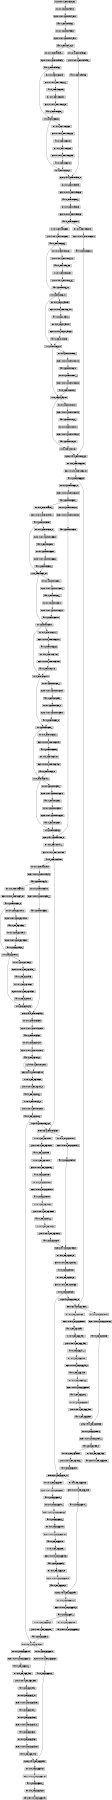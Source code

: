 digraph {
	graph [size="12,12"]
	node [align=left fontname=monospace fontsize=10 height=0.2 ranksep=0.1 shape=box style=filled]
	"QuantStub-140281762234816"
	"Conv2d-140281720939712"
	"BatchNorm2d-140281720940000"
	"ReLU-140281720939616"
	"Conv2d-140281720939520"
	"BatchNorm2d-140281720940912"
	"ReLU-140281720941248"
	"Conv2d-140281720938944"
	"BatchNorm2d-140281720938896"
	"ReLU-140281720939856"
	"Conv2d-140281720856192"
	"BatchNorm2d-140281720856144"
	"ReLU-140281720856336"
	"Conv2d-140281720855904"
	"BatchNorm2d-140281720856432"
	"ReLU-140281720856384"
	"Add-140281720853552"
	"Conv2d-140281720855520"
	"BatchNorm2d-140281720856240"
	"ReLU-140281720856000"
	"Conv2d-140281720855616"
	"BatchNorm2d-140281720856096"
	"ReLU-140281720855760"
	"Add-140281720852640"
	"CatChannel-140281720938848"
	"Conv2d-140281720938992"
	"BatchNorm2d-140281720938560"
	"ReLU-140281720853264"
	"Conv2d-140281720938608"
	"BatchNorm2d-140281720938752"
	"ReLU-140281720853120"
	"Conv2d-140281720855328"
	"BatchNorm2d-140281720855136"
	"ReLU-140281720855664"
	"Conv2d-140281720854224"
	"BatchNorm2d-140281720854176"
	"ReLU-140281720854368"
	"Conv2d-140281720854320"
	"BatchNorm2d-140281720854464"
	"ReLU-140281720854416"
	"Add-140281720855472"
	"Conv2d-140284214093232"
	"BatchNorm2d-140281720854272"
	"ReLU-140284214093184"
	"Conv2d-140284214092272"
	"BatchNorm2d-140284214092560"
	"ReLU-140284214092896"
	"Add-140281720854512"
	"Conv2d-140281721122384"
	"BatchNorm2d-140281721121760"
	"ReLU-140281721122672"
	"Conv2d-140281721122144"
	"BatchNorm2d-140281721122528"
	"ReLU-140281721120896"
	"Add-140284214095728"
	"Conv2d-140281721120272"
	"BatchNorm2d-140281721122192"
	"ReLU-140281721120464"
	"Conv2d-140281721121184"
	"BatchNorm2d-140281721119600"
	"ReLU-140281721122480"
	"Add-140281721120752"
	"CatChannel-140281720854848"
	"Conv2d-140281720855280"
	"BatchNorm2d-140281720856480"
	"ReLU-140281720855568"
	"Conv2d-140281720855040"
	"BatchNorm2d-140281720854800"
	"ReLU-140281720855184"
	"Conv2d-140281721120224"
	"BatchNorm2d-140281721119024"
	"ReLU-140281721118832"
	"Conv2d-140281721251248"
	"BatchNorm2d-140281721253360"
	"ReLU-140281721253072"
	"Conv2d-140281721251632"
	"BatchNorm2d-140281721253552"
	"ReLU-140281721253024"
	"Add-140281721252400"
	"Conv2d-140281721250864"
	"BatchNorm2d-140281721251824"
	"ReLU-140281721252544"
	"Conv2d-140281721250672"
	"BatchNorm2d-140281721253408"
	"ReLU-140281721252112"
	"Add-140281721251920"
	"Conv2d-140281720156704"
	"BatchNorm2d-140281720156272"
	"ReLU-140281720156656"
	"Conv2d-140281720157136"
	"BatchNorm2d-140281720157808"
	"ReLU-140281720157712"
	"Add-140281721250720"
	"Conv2d-140281720158144"
	"BatchNorm2d-140281720157280"
	"ReLU-140281720158096"
	"Conv2d-140281720158240"
	"BatchNorm2d-140281720158000"
	"ReLU-140281720158048"
	"Add-140281720158384"
	"Conv2d-140281720158624"
	"BatchNorm2d-140281720158192"
	"ReLU-140281720158336"
	"Conv2d-140281720158720"
	"BatchNorm2d-140281720157952"
	"ReLU-140281720158480"
	"Add-140281720157904"
	"Conv2d-140281720159104"
	"BatchNorm2d-140281720158672"
	"ReLU-140281720158816"
	"Conv2d-140281720159200"
	"BatchNorm2d-140281720158432"
	"ReLU-140281720158960"
	"Add-140281720159056"
	"CatChannel-140281721122048"
	"Conv2d-140281721119744"
	"BatchNorm2d-140281721121328"
	"ReLU-140281721119888"
	"Conv2d-140281721119120"
	"BatchNorm2d-140281721119696"
	"ReLU-140281721252496"
	"Conv2d-140281720159296"
	"BatchNorm2d-140281720159488"
	"ReLU-140281720159248"
	"Conv2d-140284266729776"
	"BatchNorm2d-140284266729728"
	"ReLU-140284266729536"
	"Conv2d-140284266729872"
	"BatchNorm2d-140284266729632"
	"ReLU-140284266729584"
	"Add-140284266730016"
	"Conv2d-140284266730256"
	"BatchNorm2d-140284266729824"
	"ReLU-140284266729968"
	"Conv2d-140284266730352"
	"BatchNorm2d-140284266729680"
	"ReLU-140284266730112"
	"Add-140284266730496"
	"CatChannel-140281720159968"
	"Conv2d-140281720159632"
	"BatchNorm2d-140281720158288"
	"ReLU-140281720159152"
	"Conv2d-140284266730400"
	"BatchNorm2d-140281720160016"
	"ReLU-140284266730640"
	"MaxPool2d-140281720160112"
	"CatChannel-140281720159728"
	"Conv2d-140284266730688"
	"BatchNorm2d-140284266730448"
	"ReLU-140284266730544"
	"Conv2d-140281720159440"
	"BatchNorm2d-140281720158768"
	"ReLU-140284266730064"
	"Upsample-140281720854752"
	"BstConcat-140281720159680"
	"Conv2d-140284266731120"
	"BatchNorm2d-140284266731072"
	"ReLU-140284266730880"
	"Conv2d-140284266732272"
	"BatchNorm2d-140284266732224"
	"ReLU-140284266732032"
	"Conv2d-140284266732368"
	"BatchNorm2d-140284266732128"
	"ReLU-140284266732080"
	"Conv2d-140284266732752"
	"BatchNorm2d-140284266732320"
	"ReLU-140284266732464"
	"Conv2d-140284266732848"
	"BatchNorm2d-140284266732176"
	"ReLU-140284266732608"
	"CatChannel-140284266731360"
	"Conv2d-140284266731408"
	"BatchNorm2d-140284266731024"
	"ReLU-140284266731312"
	"Conv2d-140284266732416"
	"BatchNorm2d-140284266731552"
	"ReLU-140284266730592"
	"Upsample-140284266731648"
	"BstConcat-140284266733184"
	"Conv2d-140284266732560"
	"BatchNorm2d-140284266733088"
	"ReLU-140284266732992"
	"Conv2d-140284266549984"
	"BatchNorm2d-140284266549936"
	"ReLU-140284266549744"
	"Conv2d-140284266550080"
	"BatchNorm2d-140284266549840"
	"ReLU-140284266549792"
	"Conv2d-140284266550464"
	"BatchNorm2d-140284266550032"
	"ReLU-140284266550176"
	"Conv2d-140284266550560"
	"BatchNorm2d-140284266549888"
	"ReLU-140284266550320"
	"CatChannel-140284266733232"
	"Conv2d-140284266733376"
	"BatchNorm2d-140284266732944"
	"ReLU-140284266733040"
	"Conv2d-140284266733280"
	"BatchNorm2d-140284266733424"
	"ReLU-140284266550128"
	"BstConcat-140284266733472"
	"Conv2d-140284266550800"
	"BatchNorm2d-140284266550656"
	"ReLU-140284266550224"
	"Conv2d-140284266551904"
	"BatchNorm2d-140284266551856"
	"ReLU-140284266551664"
	"Conv2d-140284266552000"
	"BatchNorm2d-140284266551760"
	"ReLU-140284266551712"
	"Conv2d-140284266552384"
	"BatchNorm2d-140284266551952"
	"ReLU-140284266552096"
	"Conv2d-140284266552480"
	"BatchNorm2d-140284266551808"
	"ReLU-140284266552240"
	"CatChannel-140284266550992"
	"Conv2d-140284266551040"
	"BatchNorm2d-140284266550848"
	"ReLU-140284266550944"
	"Conv2d-140284266552048"
	"BatchNorm2d-140284266551184"
	"ReLU-140284266551376"
	"BstConcat-140284266733520"
	"Conv2d-140284266552720"
	"BatchNorm2d-140284266552576"
	"ReLU-140284266552144"
	"Conv2d-140284265849376"
	"BatchNorm2d-140284265849328"
	"ReLU-140284265849136"
	"Conv2d-140284265849472"
	"BatchNorm2d-140284265849232"
	"ReLU-140284265849184"
	"Conv2d-140284265849856"
	"BatchNorm2d-140284265849424"
	"ReLU-140284265849568"
	"Conv2d-140284265849952"
	"BatchNorm2d-140284265849280"
	"ReLU-140284265849712"
	"CatChannel-140284266552912"
	"Conv2d-140284266552960"
	"BatchNorm2d-140284266552768"
	"ReLU-140284266552864"
	"Conv2d-140284265849520"
	"DeQuantStub-140284266552192"
	"Conv2d-140284266552672"
	"BatchNorm2d-140284266551520"
	"ReLU-140284266552624"
	"Conv2d-140284265850288"
	"DeQuantStub-140284266553056"
	"Conv2d-140284266550752"
	"BatchNorm2d-140284266549600"
	"ReLU-140284266550704"
	"Conv2d-140284265849616"
	"DeQuantStub-140284266553200"
	"Conv2d-140284266732800"
	"BatchNorm2d-140284266733136"
	"ReLU-140284266731888"
	"Conv2d-140284266731216"
	"BatchNorm2d-140284266730976"
	"ReLU-140284266730928"
	"Conv2d-140281720158912"
	"BatchNorm2d-140281720159344"
	"ReLU-140281720159536"
	"Conv2d-140281721121616"
	"BatchNorm2d-140281721121136"
	"ReLU-140281721120608"
	"Conv2d-140281720855712"
	"BatchNorm2d-140281720855376"
	"ReLU-140281720856048"
	"Conv2d-140281720938656"
	"BatchNorm2d-140281720939184"
	"ReLU-140281720939136"
	"QuantStub-140281762234816" -> "Conv2d-140281720939712"
	"Conv2d-140281720939712" -> "BatchNorm2d-140281720940000"
	"BatchNorm2d-140281720940000" -> "ReLU-140281720939616"
	"ReLU-140281720939616" -> "Conv2d-140281720939520"
	"Conv2d-140281720939520" -> "BatchNorm2d-140281720940912"
	"BatchNorm2d-140281720940912" -> "ReLU-140281720941248"
	"ReLU-140281720941248" -> "Conv2d-140281720938944"
	"ReLU-140281720941248" -> "Conv2d-140281720938656"
	"Conv2d-140281720938944" -> "BatchNorm2d-140281720938896"
	"BatchNorm2d-140281720938896" -> "ReLU-140281720939856"
	"ReLU-140281720939856" -> "Conv2d-140281720856192"
	"ReLU-140281720939856" -> "Add-140281720853552"
	"Conv2d-140281720856192" -> "BatchNorm2d-140281720856144"
	"BatchNorm2d-140281720856144" -> "ReLU-140281720856336"
	"ReLU-140281720856336" -> "Conv2d-140281720855904"
	"Conv2d-140281720855904" -> "BatchNorm2d-140281720856432"
	"BatchNorm2d-140281720856432" -> "ReLU-140281720856384"
	"ReLU-140281720856384" -> "Add-140281720853552"
	"Add-140281720853552" -> "Conv2d-140281720855520"
	"Add-140281720853552" -> "Add-140281720852640"
	"Conv2d-140281720855520" -> "BatchNorm2d-140281720856240"
	"BatchNorm2d-140281720856240" -> "ReLU-140281720856000"
	"ReLU-140281720856000" -> "Conv2d-140281720855616"
	"Conv2d-140281720855616" -> "BatchNorm2d-140281720856096"
	"BatchNorm2d-140281720856096" -> "ReLU-140281720855760"
	"ReLU-140281720855760" -> "Add-140281720852640"
	"Add-140281720852640" -> "CatChannel-140281720938848"
	"CatChannel-140281720938848" -> "Conv2d-140281720938992"
	"ReLU-140281720939136" -> "CatChannel-140281720938848"
	"Conv2d-140281720938992" -> "BatchNorm2d-140281720938560"
	"BatchNorm2d-140281720938560" -> "ReLU-140281720853264"
	"ReLU-140281720853264" -> "Conv2d-140281720938608"
	"Conv2d-140281720938608" -> "BatchNorm2d-140281720938752"
	"BatchNorm2d-140281720938752" -> "ReLU-140281720853120"
	"ReLU-140281720853120" -> "Conv2d-140281720855328"
	"ReLU-140281720853120" -> "Conv2d-140281720855712"
	"Conv2d-140281720855328" -> "BatchNorm2d-140281720855136"
	"BatchNorm2d-140281720855136" -> "ReLU-140281720855664"
	"ReLU-140281720855664" -> "Conv2d-140281720854224"
	"ReLU-140281720855664" -> "Add-140281720855472"
	"Conv2d-140281720854224" -> "BatchNorm2d-140281720854176"
	"BatchNorm2d-140281720854176" -> "ReLU-140281720854368"
	"ReLU-140281720854368" -> "Conv2d-140281720854320"
	"Conv2d-140281720854320" -> "BatchNorm2d-140281720854464"
	"BatchNorm2d-140281720854464" -> "ReLU-140281720854416"
	"ReLU-140281720854416" -> "Add-140281720855472"
	"Add-140281720855472" -> "Conv2d-140284214093232"
	"Add-140281720855472" -> "Add-140281720854512"
	"Conv2d-140284214093232" -> "BatchNorm2d-140281720854272"
	"BatchNorm2d-140281720854272" -> "ReLU-140284214093184"
	"ReLU-140284214093184" -> "Conv2d-140284214092272"
	"Conv2d-140284214092272" -> "BatchNorm2d-140284214092560"
	"BatchNorm2d-140284214092560" -> "ReLU-140284214092896"
	"ReLU-140284214092896" -> "Add-140281720854512"
	"Add-140281720854512" -> "Conv2d-140281721122384"
	"Add-140281720854512" -> "Add-140284214095728"
	"Conv2d-140281721122384" -> "BatchNorm2d-140281721121760"
	"BatchNorm2d-140281721121760" -> "ReLU-140281721122672"
	"ReLU-140281721122672" -> "Conv2d-140281721122144"
	"Conv2d-140281721122144" -> "BatchNorm2d-140281721122528"
	"BatchNorm2d-140281721122528" -> "ReLU-140281721120896"
	"ReLU-140281721120896" -> "Add-140284214095728"
	"Add-140284214095728" -> "Conv2d-140281721120272"
	"Add-140284214095728" -> "Add-140281721120752"
	"Conv2d-140281721120272" -> "BatchNorm2d-140281721122192"
	"BatchNorm2d-140281721122192" -> "ReLU-140281721120464"
	"ReLU-140281721120464" -> "Conv2d-140281721121184"
	"Conv2d-140281721121184" -> "BatchNorm2d-140281721119600"
	"BatchNorm2d-140281721119600" -> "ReLU-140281721122480"
	"ReLU-140281721122480" -> "Add-140281721120752"
	"Add-140281721120752" -> "CatChannel-140281720854848"
	"CatChannel-140281720854848" -> "Conv2d-140281720855280"
	"ReLU-140281720856048" -> "CatChannel-140281720854848"
	"Conv2d-140281720855280" -> "BatchNorm2d-140281720856480"
	"BatchNorm2d-140281720856480" -> "ReLU-140281720855568"
	"ReLU-140281720855568" -> "Conv2d-140281720855040"
	"ReLU-140281720855568" -> "BstConcat-140284266733184"
	"Conv2d-140281720855040" -> "BatchNorm2d-140281720854800"
	"BatchNorm2d-140281720854800" -> "ReLU-140281720855184"
	"ReLU-140281720855184" -> "Conv2d-140281721120224"
	"ReLU-140281720855184" -> "Conv2d-140281721121616"
	"Conv2d-140281721120224" -> "BatchNorm2d-140281721119024"
	"BatchNorm2d-140281721119024" -> "ReLU-140281721118832"
	"ReLU-140281721118832" -> "Conv2d-140281721251248"
	"ReLU-140281721118832" -> "Add-140281721252400"
	"Conv2d-140281721251248" -> "BatchNorm2d-140281721253360"
	"BatchNorm2d-140281721253360" -> "ReLU-140281721253072"
	"ReLU-140281721253072" -> "Conv2d-140281721251632"
	"Conv2d-140281721251632" -> "BatchNorm2d-140281721253552"
	"BatchNorm2d-140281721253552" -> "ReLU-140281721253024"
	"ReLU-140281721253024" -> "Add-140281721252400"
	"Add-140281721252400" -> "Conv2d-140281721250864"
	"Add-140281721252400" -> "Add-140281721251920"
	"Conv2d-140281721250864" -> "BatchNorm2d-140281721251824"
	"BatchNorm2d-140281721251824" -> "ReLU-140281721252544"
	"ReLU-140281721252544" -> "Conv2d-140281721250672"
	"Conv2d-140281721250672" -> "BatchNorm2d-140281721253408"
	"BatchNorm2d-140281721253408" -> "ReLU-140281721252112"
	"ReLU-140281721252112" -> "Add-140281721251920"
	"Add-140281721251920" -> "Conv2d-140281720156704"
	"Add-140281721251920" -> "Add-140281721250720"
	"Conv2d-140281720156704" -> "BatchNorm2d-140281720156272"
	"BatchNorm2d-140281720156272" -> "ReLU-140281720156656"
	"ReLU-140281720156656" -> "Conv2d-140281720157136"
	"Conv2d-140281720157136" -> "BatchNorm2d-140281720157808"
	"BatchNorm2d-140281720157808" -> "ReLU-140281720157712"
	"ReLU-140281720157712" -> "Add-140281721250720"
	"Add-140281721250720" -> "Conv2d-140281720158144"
	"Add-140281721250720" -> "Add-140281720158384"
	"Conv2d-140281720158144" -> "BatchNorm2d-140281720157280"
	"BatchNorm2d-140281720157280" -> "ReLU-140281720158096"
	"ReLU-140281720158096" -> "Conv2d-140281720158240"
	"Conv2d-140281720158240" -> "BatchNorm2d-140281720158000"
	"BatchNorm2d-140281720158000" -> "ReLU-140281720158048"
	"ReLU-140281720158048" -> "Add-140281720158384"
	"Add-140281720158384" -> "Conv2d-140281720158624"
	"Add-140281720158384" -> "Add-140281720157904"
	"Conv2d-140281720158624" -> "BatchNorm2d-140281720158192"
	"BatchNorm2d-140281720158192" -> "ReLU-140281720158336"
	"ReLU-140281720158336" -> "Conv2d-140281720158720"
	"Conv2d-140281720158720" -> "BatchNorm2d-140281720157952"
	"BatchNorm2d-140281720157952" -> "ReLU-140281720158480"
	"ReLU-140281720158480" -> "Add-140281720157904"
	"Add-140281720157904" -> "Conv2d-140281720159104"
	"Add-140281720157904" -> "Add-140281720159056"
	"Conv2d-140281720159104" -> "BatchNorm2d-140281720158672"
	"BatchNorm2d-140281720158672" -> "ReLU-140281720158816"
	"ReLU-140281720158816" -> "Conv2d-140281720159200"
	"Conv2d-140281720159200" -> "BatchNorm2d-140281720158432"
	"BatchNorm2d-140281720158432" -> "ReLU-140281720158960"
	"ReLU-140281720158960" -> "Add-140281720159056"
	"Add-140281720159056" -> "CatChannel-140281721122048"
	"CatChannel-140281721122048" -> "Conv2d-140281721119744"
	"ReLU-140281721120608" -> "CatChannel-140281721122048"
	"Conv2d-140281721119744" -> "BatchNorm2d-140281721121328"
	"BatchNorm2d-140281721121328" -> "ReLU-140281721119888"
	"ReLU-140281721119888" -> "Conv2d-140281721119120"
	"ReLU-140281721119888" -> "BstConcat-140281720159680"
	"Conv2d-140281721119120" -> "BatchNorm2d-140281721119696"
	"BatchNorm2d-140281721119696" -> "ReLU-140281721252496"
	"ReLU-140281721252496" -> "Conv2d-140281720159296"
	"ReLU-140281721252496" -> "Conv2d-140281720158912"
	"Conv2d-140281720159296" -> "BatchNorm2d-140281720159488"
	"BatchNorm2d-140281720159488" -> "ReLU-140281720159248"
	"ReLU-140281720159248" -> "Conv2d-140284266729776"
	"ReLU-140281720159248" -> "Add-140284266730016"
	"Conv2d-140284266729776" -> "BatchNorm2d-140284266729728"
	"BatchNorm2d-140284266729728" -> "ReLU-140284266729536"
	"ReLU-140284266729536" -> "Conv2d-140284266729872"
	"Conv2d-140284266729872" -> "BatchNorm2d-140284266729632"
	"BatchNorm2d-140284266729632" -> "ReLU-140284266729584"
	"ReLU-140284266729584" -> "Add-140284266730016"
	"Add-140284266730016" -> "Conv2d-140284266730256"
	"Add-140284266730016" -> "Add-140284266730496"
	"Conv2d-140284266730256" -> "BatchNorm2d-140284266729824"
	"BatchNorm2d-140284266729824" -> "ReLU-140284266729968"
	"ReLU-140284266729968" -> "Conv2d-140284266730352"
	"Conv2d-140284266730352" -> "BatchNorm2d-140284266729680"
	"BatchNorm2d-140284266729680" -> "ReLU-140284266730112"
	"ReLU-140284266730112" -> "Add-140284266730496"
	"Add-140284266730496" -> "CatChannel-140281720159968"
	"CatChannel-140281720159968" -> "Conv2d-140281720159632"
	"ReLU-140281720159536" -> "CatChannel-140281720159968"
	"Conv2d-140281720159632" -> "BatchNorm2d-140281720158288"
	"BatchNorm2d-140281720158288" -> "ReLU-140281720159152"
	"ReLU-140281720159152" -> "Conv2d-140284266730400"
	"Conv2d-140284266730400" -> "BatchNorm2d-140281720160016"
	"BatchNorm2d-140281720160016" -> "ReLU-140284266730640"
	"ReLU-140284266730640" -> "MaxPool2d-140281720160112"
	"ReLU-140284266730640" -> "CatChannel-140281720159728"
	"MaxPool2d-140281720160112" -> "CatChannel-140281720159728"
	"CatChannel-140281720159728" -> "Conv2d-140284266730688"
	"Conv2d-140284266730688" -> "BatchNorm2d-140284266730448"
	"BatchNorm2d-140284266730448" -> "ReLU-140284266730544"
	"ReLU-140284266730544" -> "Conv2d-140281720159440"
	"Conv2d-140281720159440" -> "BatchNorm2d-140281720158768"
	"BatchNorm2d-140281720158768" -> "ReLU-140284266730064"
	"ReLU-140284266730064" -> "Upsample-140281720854752"
	"ReLU-140284266730064" -> "BstConcat-140284266733520"
	"Upsample-140281720854752" -> "BstConcat-140281720159680"
	"BstConcat-140281720159680" -> "Conv2d-140284266731120"
	"BstConcat-140281720159680" -> "Conv2d-140284266731216"
	"Conv2d-140284266731120" -> "BatchNorm2d-140284266731072"
	"BatchNorm2d-140284266731072" -> "ReLU-140284266730880"
	"ReLU-140284266730880" -> "Conv2d-140284266732272"
	"Conv2d-140284266732272" -> "BatchNorm2d-140284266732224"
	"BatchNorm2d-140284266732224" -> "ReLU-140284266732032"
	"ReLU-140284266732032" -> "Conv2d-140284266732368"
	"Conv2d-140284266732368" -> "BatchNorm2d-140284266732128"
	"BatchNorm2d-140284266732128" -> "ReLU-140284266732080"
	"ReLU-140284266732080" -> "Conv2d-140284266732752"
	"Conv2d-140284266732752" -> "BatchNorm2d-140284266732320"
	"BatchNorm2d-140284266732320" -> "ReLU-140284266732464"
	"ReLU-140284266732464" -> "Conv2d-140284266732848"
	"Conv2d-140284266732848" -> "BatchNorm2d-140284266732176"
	"BatchNorm2d-140284266732176" -> "ReLU-140284266732608"
	"ReLU-140284266732608" -> "CatChannel-140284266731360"
	"CatChannel-140284266731360" -> "Conv2d-140284266731408"
	"ReLU-140284266730928" -> "CatChannel-140284266731360"
	"Conv2d-140284266731408" -> "BatchNorm2d-140284266731024"
	"BatchNorm2d-140284266731024" -> "ReLU-140284266731312"
	"ReLU-140284266731312" -> "Conv2d-140284266732416"
	"Conv2d-140284266732416" -> "BatchNorm2d-140284266731552"
	"BatchNorm2d-140284266731552" -> "ReLU-140284266730592"
	"ReLU-140284266730592" -> "Upsample-140284266731648"
	"ReLU-140284266730592" -> "BstConcat-140284266733472"
	"Upsample-140284266731648" -> "BstConcat-140284266733184"
	"BstConcat-140284266733184" -> "Conv2d-140284266732560"
	"BstConcat-140284266733184" -> "Conv2d-140284266732800"
	"Conv2d-140284266732560" -> "BatchNorm2d-140284266733088"
	"BatchNorm2d-140284266733088" -> "ReLU-140284266732992"
	"ReLU-140284266732992" -> "Conv2d-140284266549984"
	"Conv2d-140284266549984" -> "BatchNorm2d-140284266549936"
	"BatchNorm2d-140284266549936" -> "ReLU-140284266549744"
	"ReLU-140284266549744" -> "Conv2d-140284266550080"
	"Conv2d-140284266550080" -> "BatchNorm2d-140284266549840"
	"BatchNorm2d-140284266549840" -> "ReLU-140284266549792"
	"ReLU-140284266549792" -> "Conv2d-140284266550464"
	"Conv2d-140284266550464" -> "BatchNorm2d-140284266550032"
	"BatchNorm2d-140284266550032" -> "ReLU-140284266550176"
	"ReLU-140284266550176" -> "Conv2d-140284266550560"
	"Conv2d-140284266550560" -> "BatchNorm2d-140284266549888"
	"BatchNorm2d-140284266549888" -> "ReLU-140284266550320"
	"ReLU-140284266550320" -> "CatChannel-140284266733232"
	"CatChannel-140284266733232" -> "Conv2d-140284266733376"
	"ReLU-140284266731888" -> "CatChannel-140284266733232"
	"Conv2d-140284266733376" -> "BatchNorm2d-140284266732944"
	"BatchNorm2d-140284266732944" -> "ReLU-140284266733040"
	"ReLU-140284266733040" -> "Conv2d-140284266733280"
	"ReLU-140284266733040" -> "Conv2d-140284265849616"
	"Conv2d-140284266733280" -> "BatchNorm2d-140284266733424"
	"BatchNorm2d-140284266733424" -> "ReLU-140284266550128"
	"ReLU-140284266550128" -> "BstConcat-140284266733472"
	"BstConcat-140284266733472" -> "Conv2d-140284266550800"
	"BstConcat-140284266733472" -> "Conv2d-140284266550752"
	"Conv2d-140284266550800" -> "BatchNorm2d-140284266550656"
	"BatchNorm2d-140284266550656" -> "ReLU-140284266550224"
	"ReLU-140284266550224" -> "Conv2d-140284266551904"
	"Conv2d-140284266551904" -> "BatchNorm2d-140284266551856"
	"BatchNorm2d-140284266551856" -> "ReLU-140284266551664"
	"ReLU-140284266551664" -> "Conv2d-140284266552000"
	"Conv2d-140284266552000" -> "BatchNorm2d-140284266551760"
	"BatchNorm2d-140284266551760" -> "ReLU-140284266551712"
	"ReLU-140284266551712" -> "Conv2d-140284266552384"
	"Conv2d-140284266552384" -> "BatchNorm2d-140284266551952"
	"BatchNorm2d-140284266551952" -> "ReLU-140284266552096"
	"ReLU-140284266552096" -> "Conv2d-140284266552480"
	"Conv2d-140284266552480" -> "BatchNorm2d-140284266551808"
	"BatchNorm2d-140284266551808" -> "ReLU-140284266552240"
	"ReLU-140284266552240" -> "CatChannel-140284266550992"
	"CatChannel-140284266550992" -> "Conv2d-140284266551040"
	"ReLU-140284266550704" -> "CatChannel-140284266550992"
	"Conv2d-140284266551040" -> "BatchNorm2d-140284266550848"
	"BatchNorm2d-140284266550848" -> "ReLU-140284266550944"
	"ReLU-140284266550944" -> "Conv2d-140284266552048"
	"ReLU-140284266550944" -> "Conv2d-140284265850288"
	"Conv2d-140284266552048" -> "BatchNorm2d-140284266551184"
	"BatchNorm2d-140284266551184" -> "ReLU-140284266551376"
	"ReLU-140284266551376" -> "BstConcat-140284266733520"
	"BstConcat-140284266733520" -> "Conv2d-140284266552720"
	"BstConcat-140284266733520" -> "Conv2d-140284266552672"
	"Conv2d-140284266552720" -> "BatchNorm2d-140284266552576"
	"BatchNorm2d-140284266552576" -> "ReLU-140284266552144"
	"ReLU-140284266552144" -> "Conv2d-140284265849376"
	"Conv2d-140284265849376" -> "BatchNorm2d-140284265849328"
	"BatchNorm2d-140284265849328" -> "ReLU-140284265849136"
	"ReLU-140284265849136" -> "Conv2d-140284265849472"
	"Conv2d-140284265849472" -> "BatchNorm2d-140284265849232"
	"BatchNorm2d-140284265849232" -> "ReLU-140284265849184"
	"ReLU-140284265849184" -> "Conv2d-140284265849856"
	"Conv2d-140284265849856" -> "BatchNorm2d-140284265849424"
	"BatchNorm2d-140284265849424" -> "ReLU-140284265849568"
	"ReLU-140284265849568" -> "Conv2d-140284265849952"
	"Conv2d-140284265849952" -> "BatchNorm2d-140284265849280"
	"BatchNorm2d-140284265849280" -> "ReLU-140284265849712"
	"ReLU-140284265849712" -> "CatChannel-140284266552912"
	"CatChannel-140284266552912" -> "Conv2d-140284266552960"
	"ReLU-140284266552624" -> "CatChannel-140284266552912"
	"Conv2d-140284266552960" -> "BatchNorm2d-140284266552768"
	"BatchNorm2d-140284266552768" -> "ReLU-140284266552864"
	"ReLU-140284266552864" -> "Conv2d-140284265849520"
	"Conv2d-140284265849520" -> "DeQuantStub-140284266552192"
	"Conv2d-140284266552672" -> "BatchNorm2d-140284266551520"
	"BatchNorm2d-140284266551520" -> "ReLU-140284266552624"
	"Conv2d-140284265850288" -> "DeQuantStub-140284266553056"
	"Conv2d-140284266550752" -> "BatchNorm2d-140284266549600"
	"BatchNorm2d-140284266549600" -> "ReLU-140284266550704"
	"Conv2d-140284265849616" -> "DeQuantStub-140284266553200"
	"Conv2d-140284266732800" -> "BatchNorm2d-140284266733136"
	"BatchNorm2d-140284266733136" -> "ReLU-140284266731888"
	"Conv2d-140284266731216" -> "BatchNorm2d-140284266730976"
	"BatchNorm2d-140284266730976" -> "ReLU-140284266730928"
	"Conv2d-140281720158912" -> "BatchNorm2d-140281720159344"
	"BatchNorm2d-140281720159344" -> "ReLU-140281720159536"
	"Conv2d-140281721121616" -> "BatchNorm2d-140281721121136"
	"BatchNorm2d-140281721121136" -> "ReLU-140281721120608"
	"Conv2d-140281720855712" -> "BatchNorm2d-140281720855376"
	"BatchNorm2d-140281720855376" -> "ReLU-140281720856048"
	"Conv2d-140281720938656" -> "BatchNorm2d-140281720939184"
	"BatchNorm2d-140281720939184" -> "ReLU-140281720939136"
}
